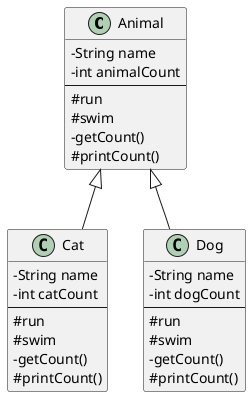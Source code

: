 @startuml
skinparam classAttributeIconSize 0
class Animal {
-String name
-int animalCount
--
#run
#swim
-getCount()
#printCount()
}
class Cat{
-String name
-int catCount
--
#run
#swim
-getCount()
#printCount()
}
class Dog{
-String name
-int dogCount
--
#run
#swim
-getCount()
#printCount()
}
Animal <|-- Cat
Animal <|-- Dog
@enduml